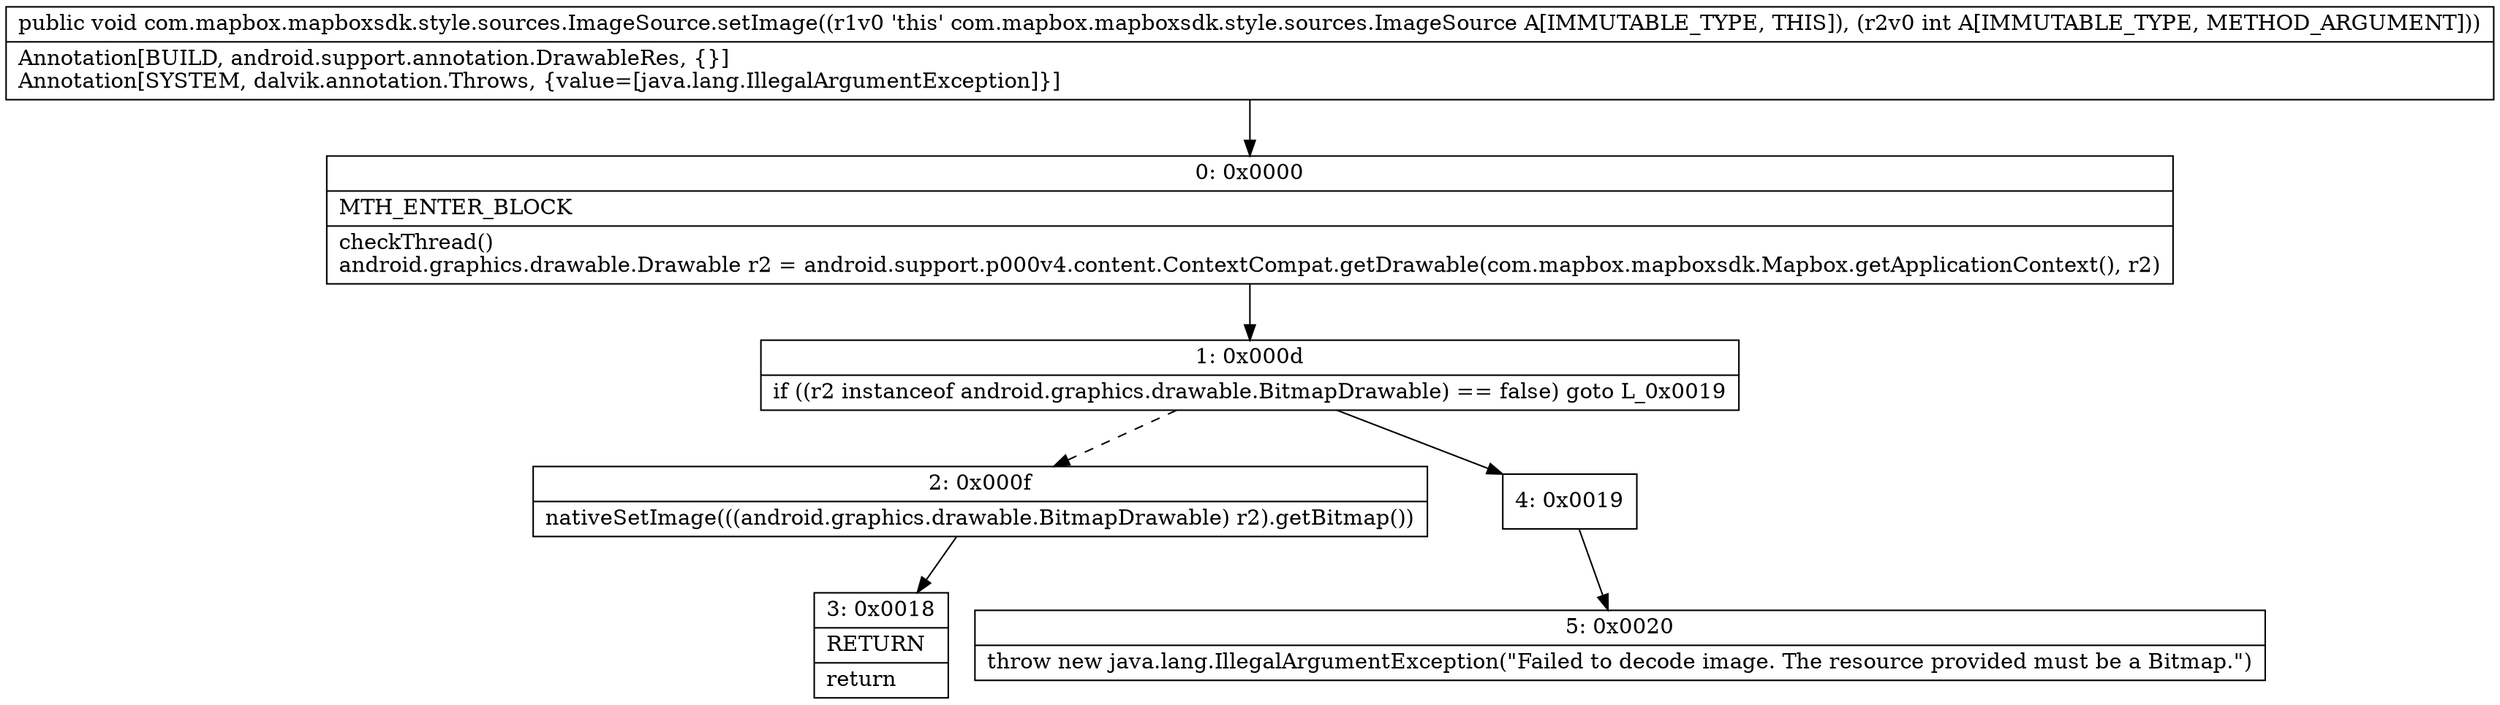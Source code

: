 digraph "CFG forcom.mapbox.mapboxsdk.style.sources.ImageSource.setImage(I)V" {
Node_0 [shape=record,label="{0\:\ 0x0000|MTH_ENTER_BLOCK\l|checkThread()\landroid.graphics.drawable.Drawable r2 = android.support.p000v4.content.ContextCompat.getDrawable(com.mapbox.mapboxsdk.Mapbox.getApplicationContext(), r2)\l}"];
Node_1 [shape=record,label="{1\:\ 0x000d|if ((r2 instanceof android.graphics.drawable.BitmapDrawable) == false) goto L_0x0019\l}"];
Node_2 [shape=record,label="{2\:\ 0x000f|nativeSetImage(((android.graphics.drawable.BitmapDrawable) r2).getBitmap())\l}"];
Node_3 [shape=record,label="{3\:\ 0x0018|RETURN\l|return\l}"];
Node_4 [shape=record,label="{4\:\ 0x0019}"];
Node_5 [shape=record,label="{5\:\ 0x0020|throw new java.lang.IllegalArgumentException(\"Failed to decode image. The resource provided must be a Bitmap.\")\l}"];
MethodNode[shape=record,label="{public void com.mapbox.mapboxsdk.style.sources.ImageSource.setImage((r1v0 'this' com.mapbox.mapboxsdk.style.sources.ImageSource A[IMMUTABLE_TYPE, THIS]), (r2v0 int A[IMMUTABLE_TYPE, METHOD_ARGUMENT]))  | Annotation[BUILD, android.support.annotation.DrawableRes, \{\}]\lAnnotation[SYSTEM, dalvik.annotation.Throws, \{value=[java.lang.IllegalArgumentException]\}]\l}"];
MethodNode -> Node_0;
Node_0 -> Node_1;
Node_1 -> Node_2[style=dashed];
Node_1 -> Node_4;
Node_2 -> Node_3;
Node_4 -> Node_5;
}

